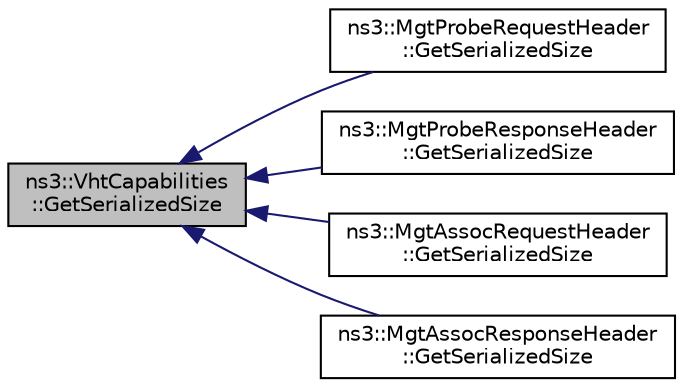 digraph "ns3::VhtCapabilities::GetSerializedSize"
{
  edge [fontname="Helvetica",fontsize="10",labelfontname="Helvetica",labelfontsize="10"];
  node [fontname="Helvetica",fontsize="10",shape=record];
  rankdir="LR";
  Node1 [label="ns3::VhtCapabilities\l::GetSerializedSize",height=0.2,width=0.4,color="black", fillcolor="grey75", style="filled", fontcolor="black"];
  Node1 -> Node2 [dir="back",color="midnightblue",fontsize="10",style="solid"];
  Node2 [label="ns3::MgtProbeRequestHeader\l::GetSerializedSize",height=0.2,width=0.4,color="black", fillcolor="white", style="filled",URL="$de/dec/classns3_1_1MgtProbeRequestHeader.html#a558816dce9132977b9931fae7ce79c06"];
  Node1 -> Node3 [dir="back",color="midnightblue",fontsize="10",style="solid"];
  Node3 [label="ns3::MgtProbeResponseHeader\l::GetSerializedSize",height=0.2,width=0.4,color="black", fillcolor="white", style="filled",URL="$d7/d3c/classns3_1_1MgtProbeResponseHeader.html#a43cf3f2aa46f2497a593633345d076f8"];
  Node1 -> Node4 [dir="back",color="midnightblue",fontsize="10",style="solid"];
  Node4 [label="ns3::MgtAssocRequestHeader\l::GetSerializedSize",height=0.2,width=0.4,color="black", fillcolor="white", style="filled",URL="$d6/dec/classns3_1_1MgtAssocRequestHeader.html#a8cc698d3c008a4c5f92a9959c9038de2"];
  Node1 -> Node5 [dir="back",color="midnightblue",fontsize="10",style="solid"];
  Node5 [label="ns3::MgtAssocResponseHeader\l::GetSerializedSize",height=0.2,width=0.4,color="black", fillcolor="white", style="filled",URL="$d2/d1d/classns3_1_1MgtAssocResponseHeader.html#a62fadba67903257b7fde67e8a0fab7d2"];
}
